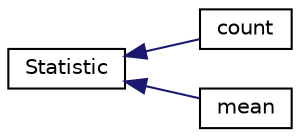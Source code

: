 digraph "Graphical Class Hierarchy"
{
  edge [fontname="Helvetica",fontsize="10",labelfontname="Helvetica",labelfontsize="10"];
  node [fontname="Helvetica",fontsize="10",shape=record];
  rankdir="LR";
  Node0 [label="Statistic",height=0.2,width=0.4,color="black", fillcolor="white", style="filled",URL="$classStatistic.html"];
  Node0 -> Node1 [dir="back",color="midnightblue",fontsize="10",style="solid",fontname="Helvetica"];
  Node1 [label="count",height=0.2,width=0.4,color="black", fillcolor="white", style="filled",URL="$classcount.html"];
  Node0 -> Node2 [dir="back",color="midnightblue",fontsize="10",style="solid",fontname="Helvetica"];
  Node2 [label="mean",height=0.2,width=0.4,color="black", fillcolor="white", style="filled",URL="$classmean.html"];
}
